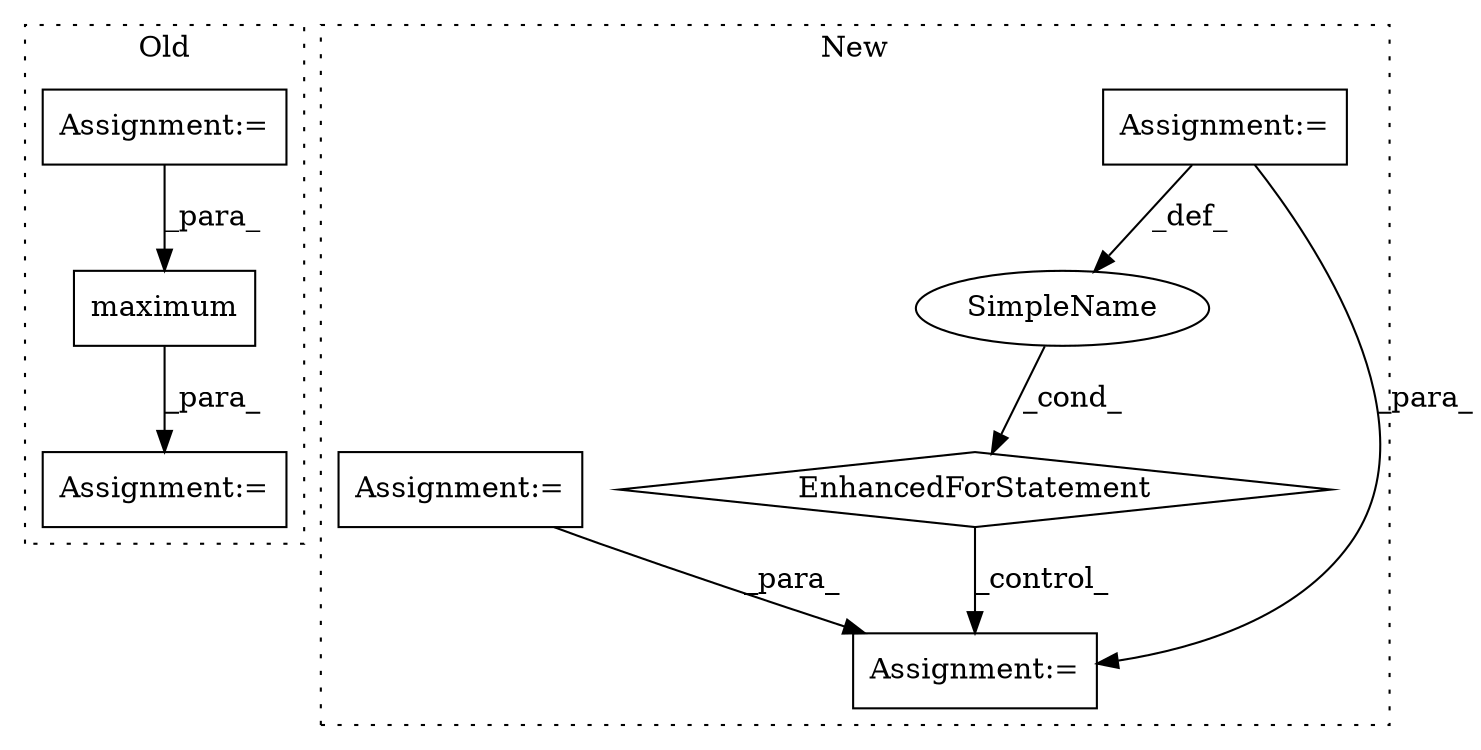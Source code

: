 digraph G {
subgraph cluster0 {
1 [label="maximum" a="32" s="8433,8474" l="8,1" shape="box"];
4 [label="Assignment:=" a="7" s="8588" l="1" shape="box"];
7 [label="Assignment:=" a="7" s="8372" l="1" shape="box"];
label = "Old";
style="dotted";
}
subgraph cluster1 {
2 [label="EnhancedForStatement" a="70" s="8881,9000" l="86,2" shape="diamond"];
3 [label="Assignment:=" a="7" s="8881,9000" l="86,2" shape="box"];
5 [label="SimpleName" a="42" s="8975" l="2" shape="ellipse"];
6 [label="Assignment:=" a="7" s="9017" l="1" shape="box"];
8 [label="Assignment:=" a="7" s="8844" l="1" shape="box"];
label = "New";
style="dotted";
}
1 -> 4 [label="_para_"];
2 -> 6 [label="_control_"];
3 -> 6 [label="_para_"];
3 -> 5 [label="_def_"];
5 -> 2 [label="_cond_"];
7 -> 1 [label="_para_"];
8 -> 6 [label="_para_"];
}